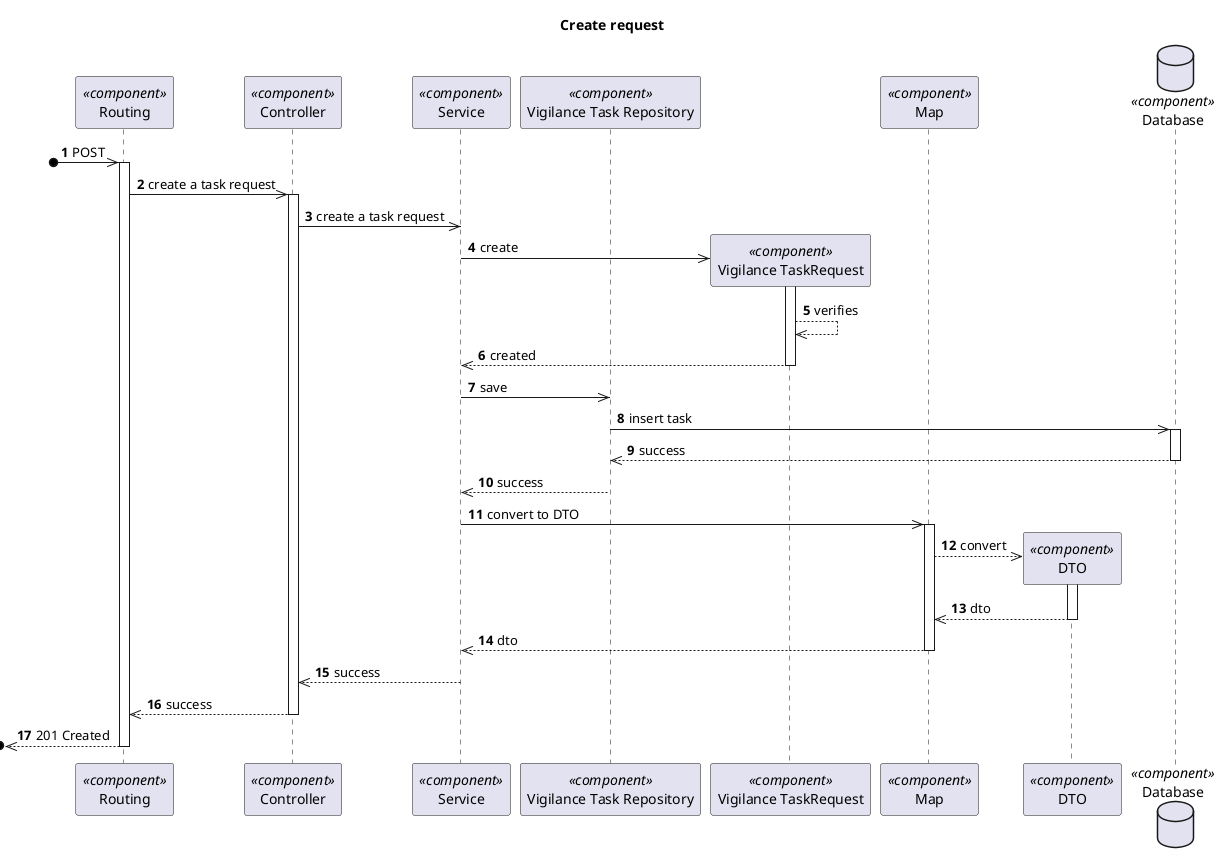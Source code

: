 @startuml Process View - Level 3

autonumber
skinparam packageStyle rect

title Create request

participant "Routing" as routing <<component>>
participant "Controller" as controller <<component>>
participant "Service" as service <<component>>
participant "Vigilance Task Repository" as userrepo <<component>>
participant "Vigilance TaskRequest" as user <<component>>
participant "Map" as map <<component>>
participant "DTO" as dto <<component>>
database "Database" as db <<component>>

?o->> routing : POST
activate routing
routing ->> controller : create a task request

activate controller
controller ->> service : create a task request

service ->> user** : create
activate user

user -->> user: verifies

user -->> service : created

deactivate user

service ->> userrepo : save
userrepo ->> db : insert task
activate db
db -->> userrepo : success
deactivate db

userrepo -->> service : success
deactivate userrepo

service ->> map : convert to DTO
activate map

map -->> dto** : convert
activate dto

dto -->> map : dto
deactivate dto

map -->> service : dto
deactivate map

service -->> controller : success
deactivate service

controller -->> routing : success
deactivate controller

?o<<-- routing : 201 Created
deactivate routing

@enduml
